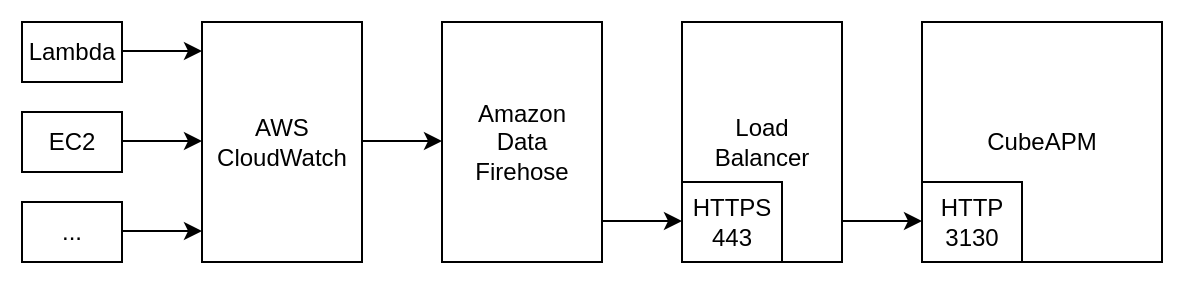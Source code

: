 <mxfile version="28.0.6">
  <diagram name="Page-1" id="ydM4uLpn_bMe_xV5Nbt1">
    <mxGraphModel dx="976" dy="545" grid="1" gridSize="10" guides="1" tooltips="1" connect="1" arrows="1" fold="1" page="1" pageScale="1" pageWidth="827" pageHeight="1169" math="0" shadow="0">
      <root>
        <mxCell id="0" />
        <mxCell id="1" parent="0" />
        <mxCell id="ngB1li15whf8Q4nunsyD-12" value="" style="rounded=0;whiteSpace=wrap;html=1;strokeColor=#ffffff;fillColor=default;" parent="1" vertex="1">
          <mxGeometry x="80" y="120" width="590" height="140" as="geometry" />
        </mxCell>
        <mxCell id="ngB1li15whf8Q4nunsyD-4" value="Load&lt;br&gt;Balancer" style="rounded=0;whiteSpace=wrap;html=1;" parent="1" vertex="1">
          <mxGeometry x="420" y="130" width="80" height="120" as="geometry" />
        </mxCell>
        <mxCell id="ngB1li15whf8Q4nunsyD-5" value="CubeAPM" style="whiteSpace=wrap;html=1;aspect=fixed;" parent="1" vertex="1">
          <mxGeometry x="540" y="130" width="120" height="120" as="geometry" />
        </mxCell>
        <mxCell id="ngB1li15whf8Q4nunsyD-9" value="HTTPS&lt;br&gt;443" style="rounded=0;whiteSpace=wrap;html=1;" parent="1" vertex="1">
          <mxGeometry x="420" y="210" width="50" height="40" as="geometry" />
        </mxCell>
        <mxCell id="ngB1li15whf8Q4nunsyD-10" value="HTTP&lt;br&gt;3130" style="rounded=0;whiteSpace=wrap;html=1;" parent="1" vertex="1">
          <mxGeometry x="540" y="210" width="50" height="40" as="geometry" />
        </mxCell>
        <mxCell id="ngB1li15whf8Q4nunsyD-11" value="" style="endArrow=classic;html=1;rounded=0;exitX=1;exitY=0.5;exitDx=0;exitDy=0;entryX=0;entryY=0.5;entryDx=0;entryDy=0;" parent="1" edge="1">
          <mxGeometry width="50" height="50" relative="1" as="geometry">
            <mxPoint x="500" y="229.5" as="sourcePoint" />
            <mxPoint x="540" y="229.5" as="targetPoint" />
          </mxGeometry>
        </mxCell>
        <mxCell id="8x0kLq0rBs4-9IcZ4H1p-1" value="&lt;font&gt;Lambda&lt;/font&gt;" style="rounded=0;whiteSpace=wrap;html=1;" parent="1" vertex="1">
          <mxGeometry x="90" y="130" width="50" height="30" as="geometry" />
        </mxCell>
        <mxCell id="8x0kLq0rBs4-9IcZ4H1p-2" value="EC2" style="rounded=0;whiteSpace=wrap;html=1;" parent="1" vertex="1">
          <mxGeometry x="90" y="175" width="50" height="30" as="geometry" />
        </mxCell>
        <mxCell id="8x0kLq0rBs4-9IcZ4H1p-3" value="..." style="rounded=0;whiteSpace=wrap;html=1;" parent="1" vertex="1">
          <mxGeometry x="90" y="220" width="50" height="30" as="geometry" />
        </mxCell>
        <mxCell id="8x0kLq0rBs4-9IcZ4H1p-4" value="AWS&lt;div&gt;CloudWatch&lt;/div&gt;" style="rounded=0;whiteSpace=wrap;html=1;" parent="1" vertex="1">
          <mxGeometry x="180" y="130" width="80" height="120" as="geometry" />
        </mxCell>
        <mxCell id="8x0kLq0rBs4-9IcZ4H1p-5" value="" style="endArrow=classic;html=1;rounded=0;exitX=1;exitY=0.5;exitDx=0;exitDy=0;entryX=0;entryY=0.5;entryDx=0;entryDy=0;" parent="1" edge="1">
          <mxGeometry width="50" height="50" relative="1" as="geometry">
            <mxPoint x="140" y="189.5" as="sourcePoint" />
            <mxPoint x="180" y="189.5" as="targetPoint" />
          </mxGeometry>
        </mxCell>
        <mxCell id="8x0kLq0rBs4-9IcZ4H1p-6" value="Amazon&lt;div&gt;Data&lt;/div&gt;&lt;div&gt;Firehose&lt;/div&gt;" style="rounded=0;whiteSpace=wrap;html=1;" parent="1" vertex="1">
          <mxGeometry x="300" y="130" width="80" height="120" as="geometry" />
        </mxCell>
        <mxCell id="8x0kLq0rBs4-9IcZ4H1p-7" value="" style="endArrow=classic;html=1;rounded=0;exitX=1;exitY=0.5;exitDx=0;exitDy=0;entryX=0;entryY=0.5;entryDx=0;entryDy=0;" parent="1" edge="1">
          <mxGeometry width="50" height="50" relative="1" as="geometry">
            <mxPoint x="260" y="189.5" as="sourcePoint" />
            <mxPoint x="300" y="189.5" as="targetPoint" />
          </mxGeometry>
        </mxCell>
        <mxCell id="8x0kLq0rBs4-9IcZ4H1p-12" value="" style="endArrow=classic;html=1;rounded=0;exitX=1;exitY=0.5;exitDx=0;exitDy=0;entryX=0;entryY=0.5;entryDx=0;entryDy=0;" parent="1" edge="1">
          <mxGeometry width="50" height="50" relative="1" as="geometry">
            <mxPoint x="140" y="144.5" as="sourcePoint" />
            <mxPoint x="180" y="144.5" as="targetPoint" />
          </mxGeometry>
        </mxCell>
        <mxCell id="8x0kLq0rBs4-9IcZ4H1p-13" value="" style="endArrow=classic;html=1;rounded=0;exitX=1;exitY=0.5;exitDx=0;exitDy=0;entryX=0;entryY=0.5;entryDx=0;entryDy=0;" parent="1" edge="1">
          <mxGeometry width="50" height="50" relative="1" as="geometry">
            <mxPoint x="140" y="234.5" as="sourcePoint" />
            <mxPoint x="180" y="234.5" as="targetPoint" />
          </mxGeometry>
        </mxCell>
        <mxCell id="8x0kLq0rBs4-9IcZ4H1p-14" value="" style="endArrow=classic;html=1;rounded=0;exitX=1;exitY=0.5;exitDx=0;exitDy=0;entryX=0;entryY=0.5;entryDx=0;entryDy=0;" parent="1" edge="1">
          <mxGeometry width="50" height="50" relative="1" as="geometry">
            <mxPoint x="380" y="229.5" as="sourcePoint" />
            <mxPoint x="420" y="229.5" as="targetPoint" />
          </mxGeometry>
        </mxCell>
      </root>
    </mxGraphModel>
  </diagram>
</mxfile>
